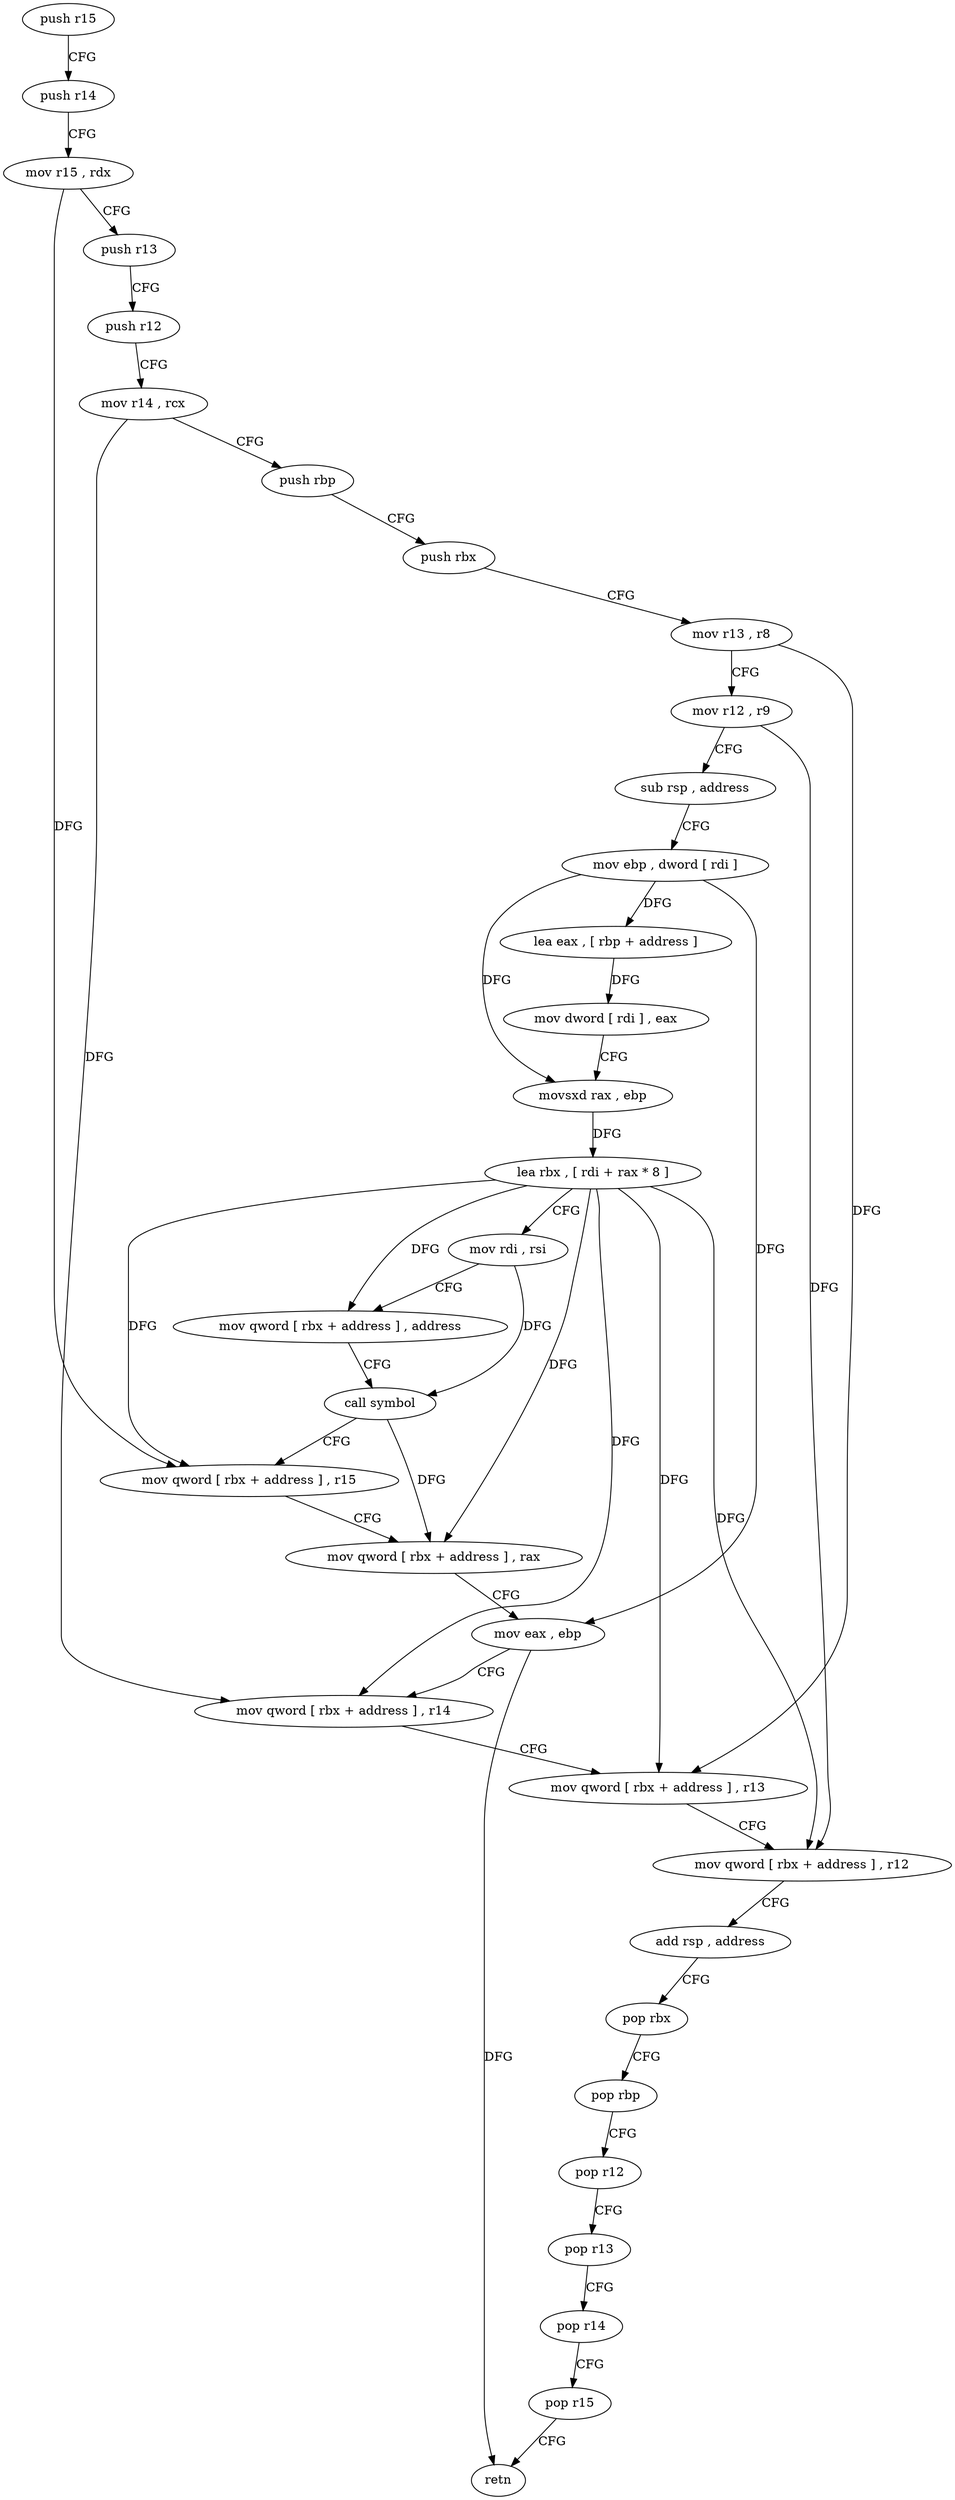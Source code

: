 digraph "func" {
"77360" [label = "push r15" ]
"77362" [label = "push r14" ]
"77364" [label = "mov r15 , rdx" ]
"77367" [label = "push r13" ]
"77369" [label = "push r12" ]
"77371" [label = "mov r14 , rcx" ]
"77374" [label = "push rbp" ]
"77375" [label = "push rbx" ]
"77376" [label = "mov r13 , r8" ]
"77379" [label = "mov r12 , r9" ]
"77382" [label = "sub rsp , address" ]
"77386" [label = "mov ebp , dword [ rdi ]" ]
"77388" [label = "lea eax , [ rbp + address ]" ]
"77391" [label = "mov dword [ rdi ] , eax" ]
"77393" [label = "movsxd rax , ebp" ]
"77396" [label = "lea rbx , [ rdi + rax * 8 ]" ]
"77400" [label = "mov rdi , rsi" ]
"77403" [label = "mov qword [ rbx + address ] , address" ]
"77414" [label = "call symbol" ]
"77419" [label = "mov qword [ rbx + address ] , r15" ]
"77423" [label = "mov qword [ rbx + address ] , rax" ]
"77427" [label = "mov eax , ebp" ]
"77429" [label = "mov qword [ rbx + address ] , r14" ]
"77433" [label = "mov qword [ rbx + address ] , r13" ]
"77437" [label = "mov qword [ rbx + address ] , r12" ]
"77444" [label = "add rsp , address" ]
"77448" [label = "pop rbx" ]
"77449" [label = "pop rbp" ]
"77450" [label = "pop r12" ]
"77452" [label = "pop r13" ]
"77454" [label = "pop r14" ]
"77456" [label = "pop r15" ]
"77458" [label = "retn" ]
"77360" -> "77362" [ label = "CFG" ]
"77362" -> "77364" [ label = "CFG" ]
"77364" -> "77367" [ label = "CFG" ]
"77364" -> "77419" [ label = "DFG" ]
"77367" -> "77369" [ label = "CFG" ]
"77369" -> "77371" [ label = "CFG" ]
"77371" -> "77374" [ label = "CFG" ]
"77371" -> "77429" [ label = "DFG" ]
"77374" -> "77375" [ label = "CFG" ]
"77375" -> "77376" [ label = "CFG" ]
"77376" -> "77379" [ label = "CFG" ]
"77376" -> "77433" [ label = "DFG" ]
"77379" -> "77382" [ label = "CFG" ]
"77379" -> "77437" [ label = "DFG" ]
"77382" -> "77386" [ label = "CFG" ]
"77386" -> "77388" [ label = "DFG" ]
"77386" -> "77393" [ label = "DFG" ]
"77386" -> "77427" [ label = "DFG" ]
"77388" -> "77391" [ label = "DFG" ]
"77391" -> "77393" [ label = "CFG" ]
"77393" -> "77396" [ label = "DFG" ]
"77396" -> "77400" [ label = "CFG" ]
"77396" -> "77403" [ label = "DFG" ]
"77396" -> "77419" [ label = "DFG" ]
"77396" -> "77423" [ label = "DFG" ]
"77396" -> "77429" [ label = "DFG" ]
"77396" -> "77433" [ label = "DFG" ]
"77396" -> "77437" [ label = "DFG" ]
"77400" -> "77403" [ label = "CFG" ]
"77400" -> "77414" [ label = "DFG" ]
"77403" -> "77414" [ label = "CFG" ]
"77414" -> "77419" [ label = "CFG" ]
"77414" -> "77423" [ label = "DFG" ]
"77419" -> "77423" [ label = "CFG" ]
"77423" -> "77427" [ label = "CFG" ]
"77427" -> "77429" [ label = "CFG" ]
"77427" -> "77458" [ label = "DFG" ]
"77429" -> "77433" [ label = "CFG" ]
"77433" -> "77437" [ label = "CFG" ]
"77437" -> "77444" [ label = "CFG" ]
"77444" -> "77448" [ label = "CFG" ]
"77448" -> "77449" [ label = "CFG" ]
"77449" -> "77450" [ label = "CFG" ]
"77450" -> "77452" [ label = "CFG" ]
"77452" -> "77454" [ label = "CFG" ]
"77454" -> "77456" [ label = "CFG" ]
"77456" -> "77458" [ label = "CFG" ]
}
